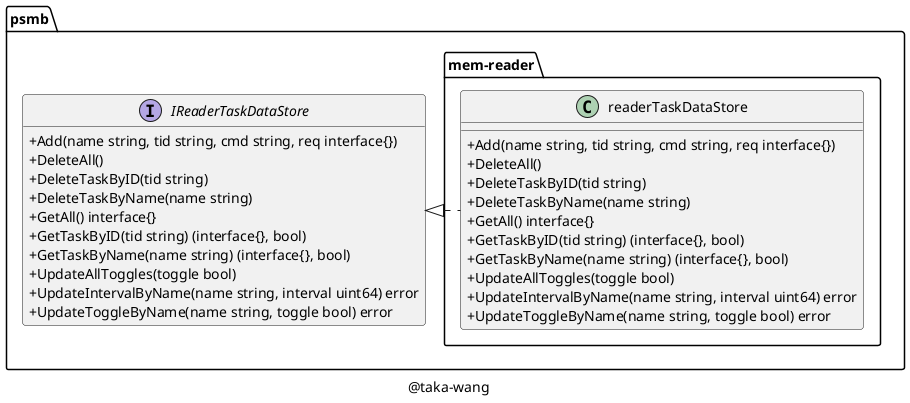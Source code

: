 @startuml

set namespaceSeparator /

skinparam classAttributeIconSize 0

class psmb/mem-reader/readerTaskDataStore {
    +Add(name string, tid string, cmd string, req interface{})
    +DeleteAll()
    +DeleteTaskByID(tid string)
    +DeleteTaskByName(name string)
    +GetAll() interface{}
    +GetTaskByID(tid string) (interface{}, bool)
    +GetTaskByName(name string) (interface{}, bool)
    +UpdateAllToggles(toggle bool)
    +UpdateIntervalByName(name string, interval uint64) error
    +UpdateToggleByName(name string, toggle bool) error
}

interface psmb/IReaderTaskDataStore {
    +Add(name string, tid string, cmd string, req interface{})
    +DeleteAll()
    +DeleteTaskByID(tid string)
    +DeleteTaskByName(name string)
    +GetAll() interface{}
    +GetTaskByID(tid string) (interface{}, bool)
    +GetTaskByName(name string) (interface{}, bool)
    +UpdateAllToggles(toggle bool)
    +UpdateIntervalByName(name string, interval uint64) error
    +UpdateToggleByName(name string, toggle bool) error
}

"psmb/IReaderTaskDataStore" <|. "psmb/mem-reader/readerTaskDataStore"

caption @taka-wang

hide interface fields

@enduml